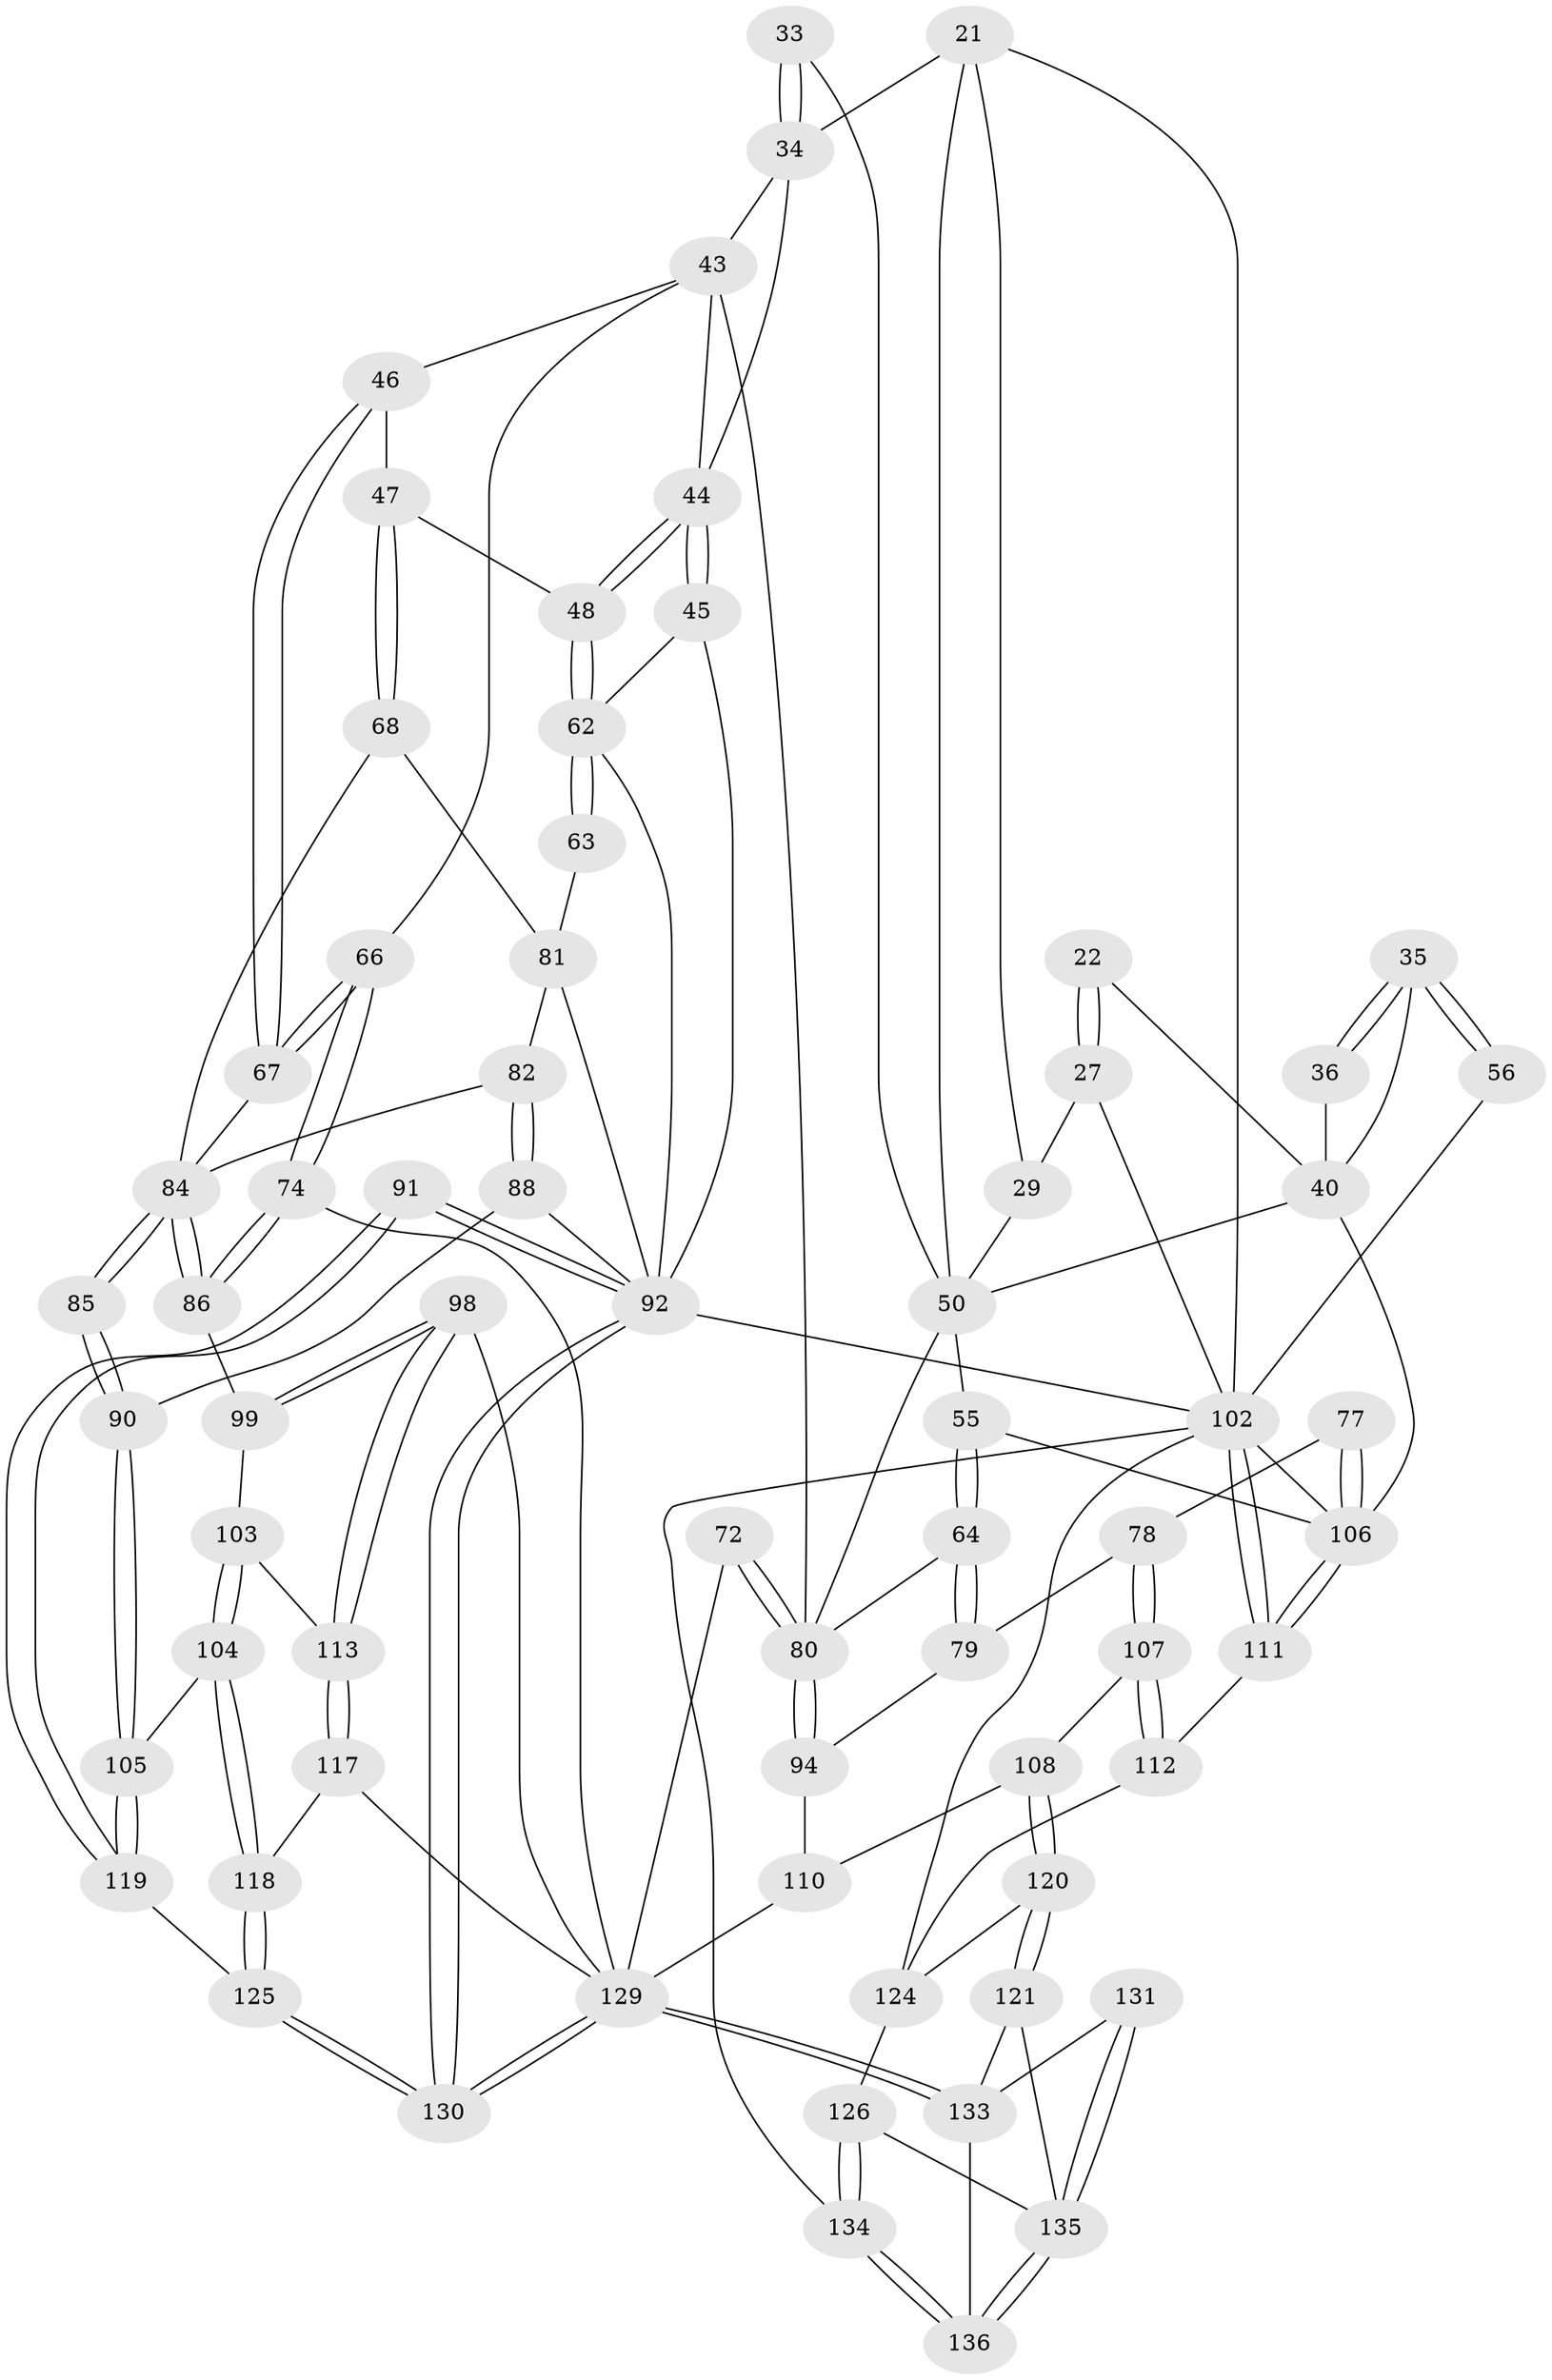// original degree distribution, {3: 0.014705882352941176, 4: 0.23529411764705882, 6: 0.22058823529411764, 5: 0.5294117647058824}
// Generated by graph-tools (version 1.1) at 2025/00/03/09/25 05:00:59]
// undirected, 68 vertices, 160 edges
graph export_dot {
graph [start="1"]
  node [color=gray90,style=filled];
  21 [pos="+0.5497157997431307+0.10800003578497445",super="+14+19"];
  22 [pos="+0.8325707824246102+0.0337741296831237"];
  27 [pos="+0.6845230176525497+0.18415392349081544",super="+12+11"];
  29 [pos="+0.6356979807610296+0.18183482651413346",super="+13+28"];
  33 [pos="+0.45477225233671476+0.1950735742753944",super="+32"];
  34 [pos="+0.4401174594312469+0.23360008479358466",super="+16+15+20"];
  35 [pos="+1+0.23285202428917062",super="+25+24"];
  36 [pos="+0.9493016849196184+0.21228451160287998"];
  40 [pos="+0.8976643913820244+0.2475165270418876",super="+37+23"];
  43 [pos="+0.3703980412937608+0.3017571789906699",super="+17+42"];
  44 [pos="+0.17641042116532338+0.19994049159145255",super="+18+6"];
  45 [pos="+0.14505061847933196+0.19043460628632147",super="+5"];
  46 [pos="+0.2890340946712758+0.31981118093466115"];
  47 [pos="+0.2589379406479665+0.3193070631472394"];
  48 [pos="+0.22293959065653124+0.2943280223977032"];
  50 [pos="+0.5561629948988791+0.30086364271077376",super="+39+49+30+31"];
  55 [pos="+0.746599632933216+0.33899834124620865"];
  56 [pos="+1+0.31599169701983737",super="+26"];
  62 [pos="+0.11885608544950368+0.3718804139491801",super="+59+60"];
  63 [pos="+0.091914500054749+0.40950754220941576"];
  64 [pos="+0.6853126652153907+0.4526915747374051"];
  66 [pos="+0.3597373102188395+0.4724087588160747"];
  67 [pos="+0.329234189005774+0.45038110727216984"];
  68 [pos="+0.2426331181015979+0.3845792272641104"];
  72 [pos="+0.4723527620505996+0.4684745795788863"];
  74 [pos="+0.37407314188660856+0.5152072394541669"];
  77 [pos="+0.7875062924708317+0.5350263086354055",super="+76"];
  78 [pos="+0.7479188115777765+0.5372281395691739"];
  79 [pos="+0.7394163824588528+0.5323811764202827"];
  80 [pos="+0.5958757527616523+0.5058419416442692",super="+65+51+52"];
  81 [pos="+0.08318151931283933+0.4292361759785333",super="+69"];
  82 [pos="+0.11417711354425823+0.4609347441764949"];
  84 [pos="+0.2741007974652586+0.5451555613722422",super="+70+71+83"];
  85 [pos="+0.2552327612553068+0.5543609494428001"];
  86 [pos="+0.36826659237965176+0.52380725703119"];
  88 [pos="+0.1261733189142064+0.5710743950340579"];
  90 [pos="+0.20706897168304347+0.6259187368850417"];
  91 [pos="+0+0.7442347652507071"];
  92 [pos="+0+1",super="+4+89"];
  94 [pos="+0.5828397837902668+0.5391465624643689",super="+93"];
  98 [pos="+0.43428424009425187+0.6208203468608381"];
  99 [pos="+0.36859351547228386+0.5254337450134231"];
  102 [pos="+1+0.8605094951470348",super="+57+101+100"];
  103 [pos="+0.3536274988017612+0.6161226679266554"];
  104 [pos="+0.24679120982572178+0.7246932980295928"];
  105 [pos="+0.2228109930958593+0.6988003849604488"];
  106 [pos="+0.9184852038840737+0.5590649802374545",super="+75+54"];
  107 [pos="+0.7600148515836923+0.6601172505354463"];
  108 [pos="+0.658395758520458+0.706985990056959"];
  110 [pos="+0.6410651597698369+0.669651984868936",super="+109+95"];
  111 [pos="+0.8770607306210165+0.7100697676472397"];
  112 [pos="+0.8690911233772091+0.7153773615253853"];
  113 [pos="+0.4239042909189104+0.6560339635652077"];
  117 [pos="+0.4376970437205628+0.7862051572267416"];
  118 [pos="+0.2758639928379608+0.7771413109814093"];
  119 [pos="+0+0.7604875723723502"];
  120 [pos="+0.6777145809506084+0.7371262405979593"];
  121 [pos="+0.6795450801804801+0.8622204860609253"];
  124 [pos="+0.8276410270421833+0.840031176529032",super="+123"];
  125 [pos="+0.20500094879797315+0.909929545132538"];
  126 [pos="+0.8259459436423274+0.8429645733279989"];
  129 [pos="+0.25670349499355055+1",super="+116+115+114"];
  130 [pos="+0.2178608603366333+1"];
  131 [pos="+0.6677192285301347+0.9578124612546289"];
  133 [pos="+0.46983003971965653+1",super="+132+122"];
  134 [pos="+1+1"];
  135 [pos="+0.7396499962595975+1",super="+127+128"];
  136 [pos="+0.7691368556525913+1"];
  21 -- 50;
  21 -- 29;
  21 -- 102 [weight=2];
  21 -- 34 [weight=2];
  22 -- 27 [weight=2];
  22 -- 27;
  22 -- 40;
  27 -- 102;
  27 -- 29 [weight=2];
  29 -- 50 [weight=2];
  33 -- 34 [weight=2];
  33 -- 34;
  33 -- 50 [weight=2];
  34 -- 43 [weight=2];
  34 -- 44;
  35 -- 36 [weight=2];
  35 -- 36;
  35 -- 56 [weight=2];
  35 -- 56;
  35 -- 40;
  36 -- 40;
  40 -- 106;
  40 -- 50;
  43 -- 46;
  43 -- 44;
  43 -- 80;
  43 -- 66;
  44 -- 45 [weight=2];
  44 -- 45;
  44 -- 48;
  44 -- 48;
  45 -- 92;
  45 -- 62;
  46 -- 47;
  46 -- 67;
  46 -- 67;
  47 -- 48;
  47 -- 68;
  47 -- 68;
  48 -- 62;
  48 -- 62;
  50 -- 80;
  50 -- 55;
  55 -- 64;
  55 -- 64;
  55 -- 106;
  56 -- 102 [weight=2];
  62 -- 63 [weight=2];
  62 -- 63;
  62 -- 92;
  63 -- 81;
  64 -- 79;
  64 -- 79;
  64 -- 80;
  66 -- 67;
  66 -- 67;
  66 -- 74;
  66 -- 74;
  67 -- 84;
  68 -- 84;
  68 -- 81;
  72 -- 80 [weight=2];
  72 -- 80;
  72 -- 129;
  74 -- 86;
  74 -- 86;
  74 -- 129;
  77 -- 78;
  77 -- 106 [weight=3];
  77 -- 106;
  78 -- 79;
  78 -- 107;
  78 -- 107;
  79 -- 94;
  80 -- 94;
  80 -- 94;
  81 -- 82;
  81 -- 92;
  82 -- 88;
  82 -- 88;
  82 -- 84;
  84 -- 85 [weight=2];
  84 -- 85;
  84 -- 86;
  84 -- 86;
  85 -- 90;
  85 -- 90;
  86 -- 99;
  88 -- 90;
  88 -- 92;
  90 -- 105;
  90 -- 105;
  91 -- 92 [weight=2];
  91 -- 92;
  91 -- 119;
  91 -- 119;
  92 -- 130;
  92 -- 130;
  92 -- 102 [weight=2];
  94 -- 110 [weight=2];
  98 -- 99;
  98 -- 99;
  98 -- 113;
  98 -- 113;
  98 -- 129;
  99 -- 103;
  102 -- 111;
  102 -- 111;
  102 -- 124;
  102 -- 134;
  102 -- 106;
  103 -- 104;
  103 -- 104;
  103 -- 113;
  104 -- 105;
  104 -- 118;
  104 -- 118;
  105 -- 119;
  105 -- 119;
  106 -- 111;
  106 -- 111;
  107 -- 108;
  107 -- 112;
  107 -- 112;
  108 -- 120;
  108 -- 120;
  108 -- 110;
  110 -- 129 [weight=2];
  111 -- 112;
  112 -- 124;
  113 -- 117;
  113 -- 117;
  117 -- 118;
  117 -- 129;
  118 -- 125;
  118 -- 125;
  119 -- 125;
  120 -- 121;
  120 -- 121;
  120 -- 124;
  121 -- 135;
  121 -- 133;
  124 -- 126;
  125 -- 130;
  125 -- 130;
  126 -- 134;
  126 -- 134;
  126 -- 135;
  129 -- 130;
  129 -- 130;
  129 -- 133 [weight=2];
  129 -- 133;
  131 -- 135 [weight=2];
  131 -- 135;
  131 -- 133;
  133 -- 136;
  134 -- 136;
  134 -- 136;
  135 -- 136;
  135 -- 136;
}
